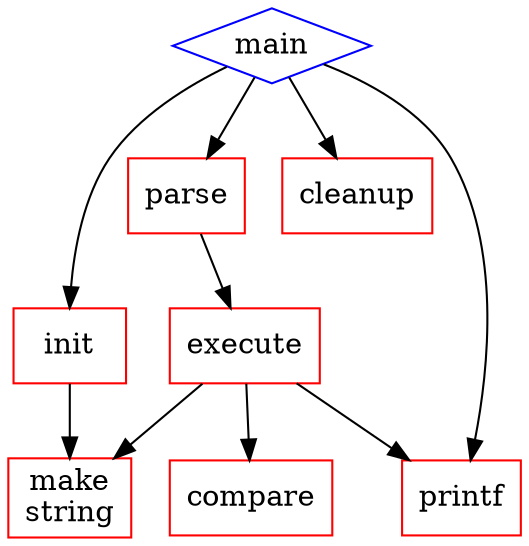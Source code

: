 digraph main{
    node[shape=box,color=red,frontsize=15]
    main[shape=diamond,color=blue]
    make_string[label="make\nstring"]
    main -> init
    main -> parse
    main -> cleanup
    main -> printf
    init -> make_string
    parse -> execute
    execute -> make_string
    execute -> compare
    execute -> printf
}